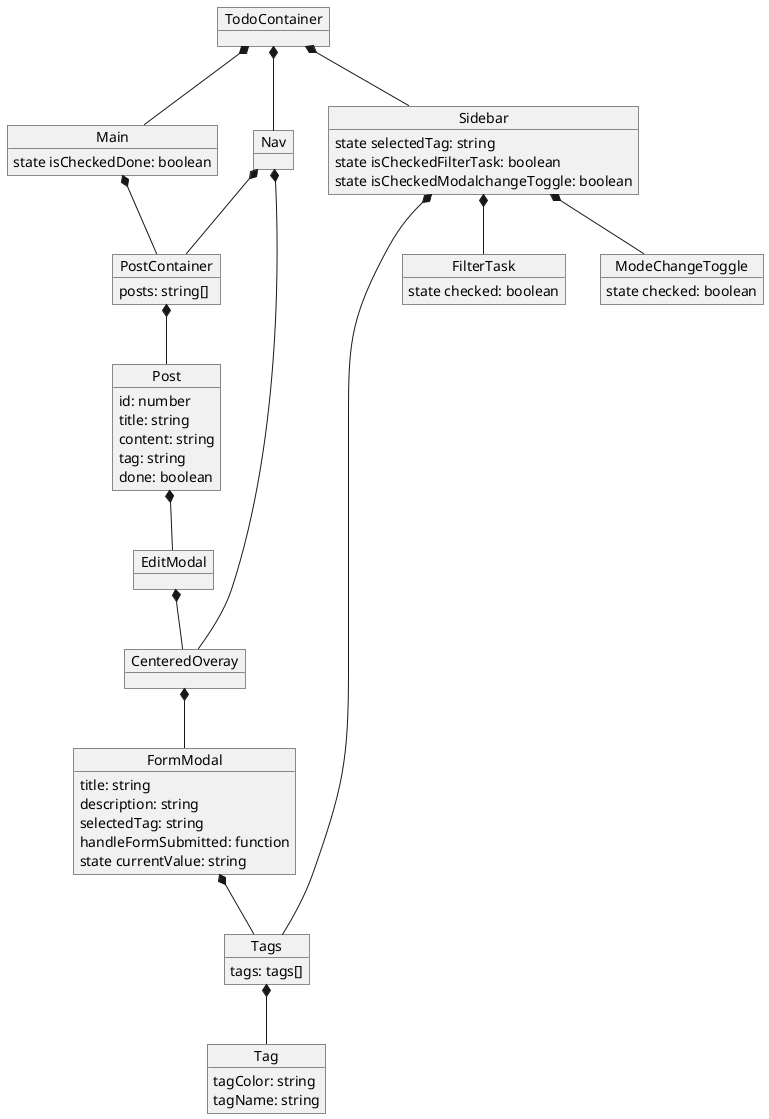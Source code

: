 @startuml todo service
object TodoContainer 

object Nav 
object Sidebar {
    state selectedTag: string
    state isCheckedFilterTask: boolean
    state isCheckedModalchangeToggle: boolean
}
object Main {
    state isCheckedDone: boolean
}

object Tags {
    tags: tags[]
}
object Tag {
    tagColor: string
    tagName: string
}
object FilterTask {
    state checked: boolean
}
object ModeChangeToggle {
    state checked: boolean
}

object PostContainer {
    posts: string[]
}
object Post {
    id: number
    title: string 
    content: string
    tag: string
    done: boolean
}
object EditModal

object CenteredOveray
object FormModal {
    title: string 
    description: string
    selectedTag: string
    handleFormSubmitted: function
    state currentValue: string
}

TodoContainer *-- Nav
TodoContainer *-- Sidebar
TodoContainer *-- Main

Sidebar *-- Tags
Sidebar *-- FilterTask
Sidebar *-- ModeChangeToggle
Tags *-- Tag

Main *-- PostContainer
Nav *-- PostContainer
PostContainer *-- Post
Post *-- EditModal

Nav *-- CenteredOveray
EditModal *-- CenteredOveray
CenteredOveray *-- FormModal
FormModal *-- Tags

@enduml